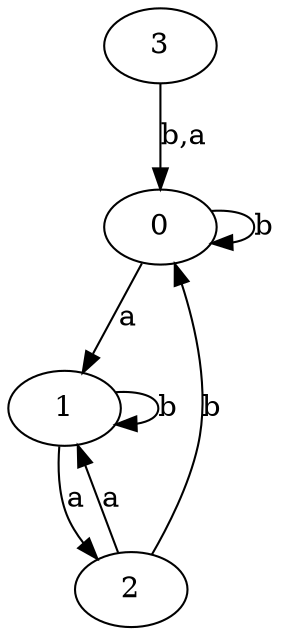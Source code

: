 digraph {
 ranksep=0.5;
 d2tdocpreamble = "\usetikzlibrary{automata}";
 d2tfigpreamble = "\tikzstyle{every state}= [ draw=blue!50,very thick,fill=blue!20]  \tikzstyle{auto}= [fill=white]";
 node [style="state"];
 edge [lblstyle="auto",topath="bend right", len=4  ]
  "0" [label="0",];
  "1" [label="1",];
  "2" [label="2",style = "state, initial"];
  "3" [label="3",style = "state, accepting"];
  "0" -> "0" [label="b",topath="loop above"];
  "0" -> "1" [label="a"];
  "1" -> "1" [label="b",topath="loop above"];
  "1" -> "2" [label="a"];
  "2" -> "0" [label="b"];
  "2" -> "1" [label="a"];
  "3" -> "0" [label="b,a"];
}